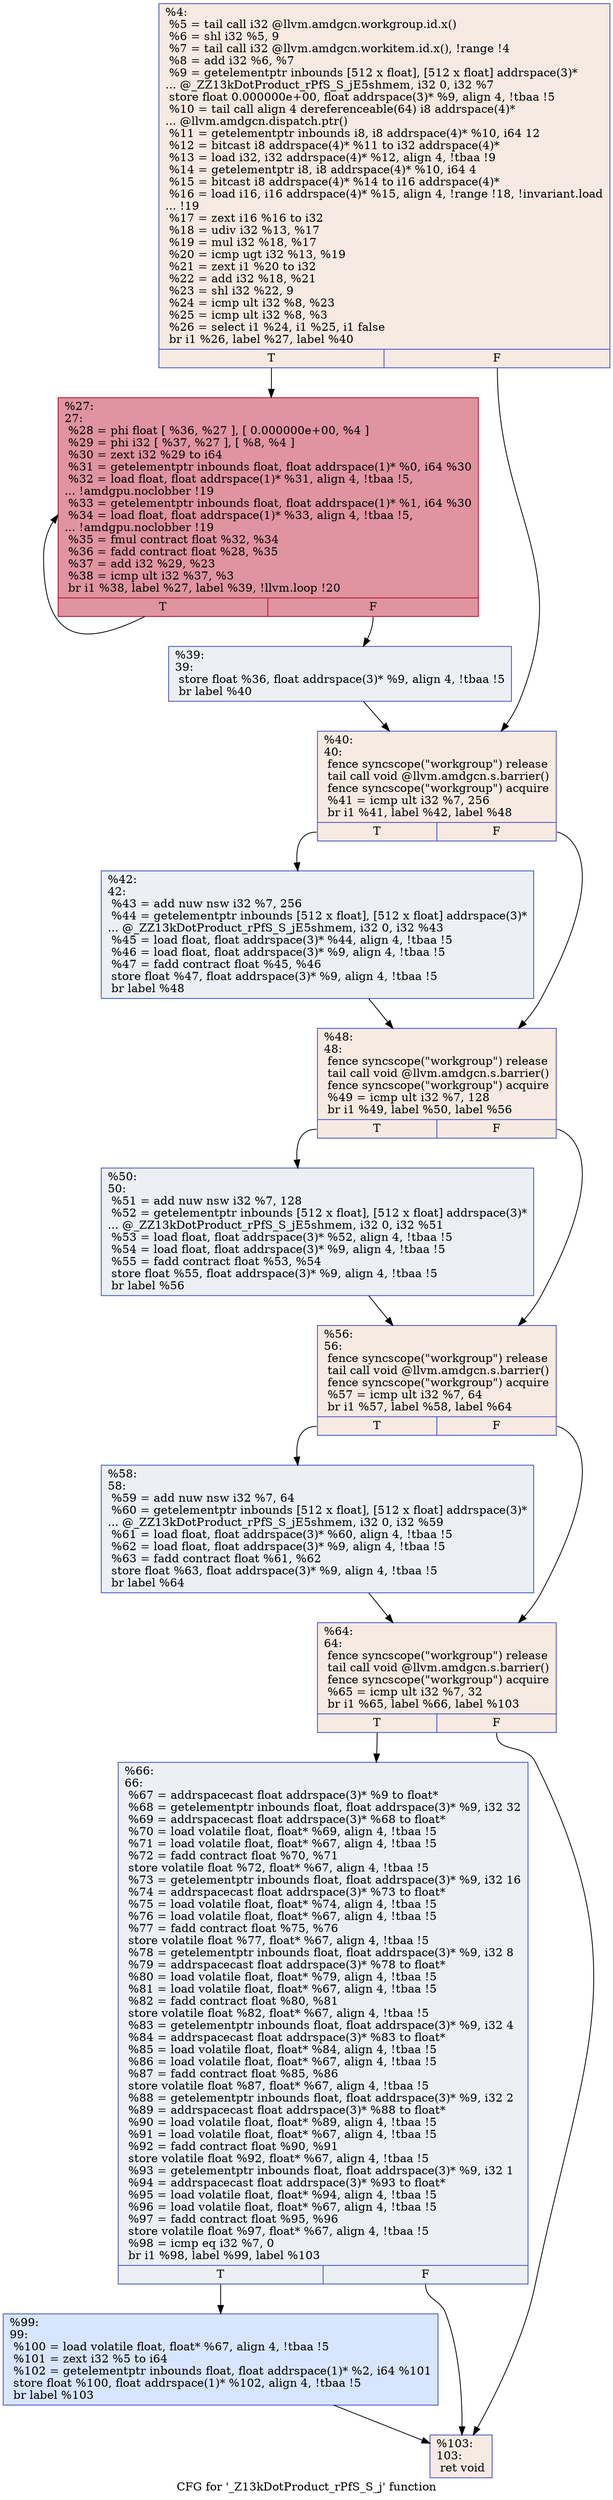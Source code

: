 digraph "CFG for '_Z13kDotProduct_rPfS_S_j' function" {
	label="CFG for '_Z13kDotProduct_rPfS_S_j' function";

	Node0x4e2a5b0 [shape=record,color="#3d50c3ff", style=filled, fillcolor="#eed0c070",label="{%4:\l  %5 = tail call i32 @llvm.amdgcn.workgroup.id.x()\l  %6 = shl i32 %5, 9\l  %7 = tail call i32 @llvm.amdgcn.workitem.id.x(), !range !4\l  %8 = add i32 %6, %7\l  %9 = getelementptr inbounds [512 x float], [512 x float] addrspace(3)*\l... @_ZZ13kDotProduct_rPfS_S_jE5shmem, i32 0, i32 %7\l  store float 0.000000e+00, float addrspace(3)* %9, align 4, !tbaa !5\l  %10 = tail call align 4 dereferenceable(64) i8 addrspace(4)*\l... @llvm.amdgcn.dispatch.ptr()\l  %11 = getelementptr inbounds i8, i8 addrspace(4)* %10, i64 12\l  %12 = bitcast i8 addrspace(4)* %11 to i32 addrspace(4)*\l  %13 = load i32, i32 addrspace(4)* %12, align 4, !tbaa !9\l  %14 = getelementptr i8, i8 addrspace(4)* %10, i64 4\l  %15 = bitcast i8 addrspace(4)* %14 to i16 addrspace(4)*\l  %16 = load i16, i16 addrspace(4)* %15, align 4, !range !18, !invariant.load\l... !19\l  %17 = zext i16 %16 to i32\l  %18 = udiv i32 %13, %17\l  %19 = mul i32 %18, %17\l  %20 = icmp ugt i32 %13, %19\l  %21 = zext i1 %20 to i32\l  %22 = add i32 %18, %21\l  %23 = shl i32 %22, 9\l  %24 = icmp ult i32 %8, %23\l  %25 = icmp ult i32 %8, %3\l  %26 = select i1 %24, i1 %25, i1 false\l  br i1 %26, label %27, label %40\l|{<s0>T|<s1>F}}"];
	Node0x4e2a5b0:s0 -> Node0x4e2da60;
	Node0x4e2a5b0:s1 -> Node0x4e2daf0;
	Node0x4e2da60 [shape=record,color="#b70d28ff", style=filled, fillcolor="#b70d2870",label="{%27:\l27:                                               \l  %28 = phi float [ %36, %27 ], [ 0.000000e+00, %4 ]\l  %29 = phi i32 [ %37, %27 ], [ %8, %4 ]\l  %30 = zext i32 %29 to i64\l  %31 = getelementptr inbounds float, float addrspace(1)* %0, i64 %30\l  %32 = load float, float addrspace(1)* %31, align 4, !tbaa !5,\l... !amdgpu.noclobber !19\l  %33 = getelementptr inbounds float, float addrspace(1)* %1, i64 %30\l  %34 = load float, float addrspace(1)* %33, align 4, !tbaa !5,\l... !amdgpu.noclobber !19\l  %35 = fmul contract float %32, %34\l  %36 = fadd contract float %28, %35\l  %37 = add i32 %29, %23\l  %38 = icmp ult i32 %37, %3\l  br i1 %38, label %27, label %39, !llvm.loop !20\l|{<s0>T|<s1>F}}"];
	Node0x4e2da60:s0 -> Node0x4e2da60;
	Node0x4e2da60:s1 -> Node0x4e2f0d0;
	Node0x4e2f0d0 [shape=record,color="#3d50c3ff", style=filled, fillcolor="#d4dbe670",label="{%39:\l39:                                               \l  store float %36, float addrspace(3)* %9, align 4, !tbaa !5\l  br label %40\l}"];
	Node0x4e2f0d0 -> Node0x4e2daf0;
	Node0x4e2daf0 [shape=record,color="#3d50c3ff", style=filled, fillcolor="#eed0c070",label="{%40:\l40:                                               \l  fence syncscope(\"workgroup\") release\l  tail call void @llvm.amdgcn.s.barrier()\l  fence syncscope(\"workgroup\") acquire\l  %41 = icmp ult i32 %7, 256\l  br i1 %41, label %42, label %48\l|{<s0>T|<s1>F}}"];
	Node0x4e2daf0:s0 -> Node0x4e2f6e0;
	Node0x4e2daf0:s1 -> Node0x4e2f730;
	Node0x4e2f6e0 [shape=record,color="#3d50c3ff", style=filled, fillcolor="#d4dbe670",label="{%42:\l42:                                               \l  %43 = add nuw nsw i32 %7, 256\l  %44 = getelementptr inbounds [512 x float], [512 x float] addrspace(3)*\l... @_ZZ13kDotProduct_rPfS_S_jE5shmem, i32 0, i32 %43\l  %45 = load float, float addrspace(3)* %44, align 4, !tbaa !5\l  %46 = load float, float addrspace(3)* %9, align 4, !tbaa !5\l  %47 = fadd contract float %45, %46\l  store float %47, float addrspace(3)* %9, align 4, !tbaa !5\l  br label %48\l}"];
	Node0x4e2f6e0 -> Node0x4e2f730;
	Node0x4e2f730 [shape=record,color="#3d50c3ff", style=filled, fillcolor="#eed0c070",label="{%48:\l48:                                               \l  fence syncscope(\"workgroup\") release\l  tail call void @llvm.amdgcn.s.barrier()\l  fence syncscope(\"workgroup\") acquire\l  %49 = icmp ult i32 %7, 128\l  br i1 %49, label %50, label %56\l|{<s0>T|<s1>F}}"];
	Node0x4e2f730:s0 -> Node0x4e2fe40;
	Node0x4e2f730:s1 -> Node0x4e2fe90;
	Node0x4e2fe40 [shape=record,color="#3d50c3ff", style=filled, fillcolor="#d4dbe670",label="{%50:\l50:                                               \l  %51 = add nuw nsw i32 %7, 128\l  %52 = getelementptr inbounds [512 x float], [512 x float] addrspace(3)*\l... @_ZZ13kDotProduct_rPfS_S_jE5shmem, i32 0, i32 %51\l  %53 = load float, float addrspace(3)* %52, align 4, !tbaa !5\l  %54 = load float, float addrspace(3)* %9, align 4, !tbaa !5\l  %55 = fadd contract float %53, %54\l  store float %55, float addrspace(3)* %9, align 4, !tbaa !5\l  br label %56\l}"];
	Node0x4e2fe40 -> Node0x4e2fe90;
	Node0x4e2fe90 [shape=record,color="#3d50c3ff", style=filled, fillcolor="#eed0c070",label="{%56:\l56:                                               \l  fence syncscope(\"workgroup\") release\l  tail call void @llvm.amdgcn.s.barrier()\l  fence syncscope(\"workgroup\") acquire\l  %57 = icmp ult i32 %7, 64\l  br i1 %57, label %58, label %64\l|{<s0>T|<s1>F}}"];
	Node0x4e2fe90:s0 -> Node0x4e30580;
	Node0x4e2fe90:s1 -> Node0x4e305d0;
	Node0x4e30580 [shape=record,color="#3d50c3ff", style=filled, fillcolor="#d4dbe670",label="{%58:\l58:                                               \l  %59 = add nuw nsw i32 %7, 64\l  %60 = getelementptr inbounds [512 x float], [512 x float] addrspace(3)*\l... @_ZZ13kDotProduct_rPfS_S_jE5shmem, i32 0, i32 %59\l  %61 = load float, float addrspace(3)* %60, align 4, !tbaa !5\l  %62 = load float, float addrspace(3)* %9, align 4, !tbaa !5\l  %63 = fadd contract float %61, %62\l  store float %63, float addrspace(3)* %9, align 4, !tbaa !5\l  br label %64\l}"];
	Node0x4e30580 -> Node0x4e305d0;
	Node0x4e305d0 [shape=record,color="#3d50c3ff", style=filled, fillcolor="#eed0c070",label="{%64:\l64:                                               \l  fence syncscope(\"workgroup\") release\l  tail call void @llvm.amdgcn.s.barrier()\l  fence syncscope(\"workgroup\") acquire\l  %65 = icmp ult i32 %7, 32\l  br i1 %65, label %66, label %103\l|{<s0>T|<s1>F}}"];
	Node0x4e305d0:s0 -> Node0x4e2edc0;
	Node0x4e305d0:s1 -> Node0x4e30f20;
	Node0x4e2edc0 [shape=record,color="#3d50c3ff", style=filled, fillcolor="#d4dbe670",label="{%66:\l66:                                               \l  %67 = addrspacecast float addrspace(3)* %9 to float*\l  %68 = getelementptr inbounds float, float addrspace(3)* %9, i32 32\l  %69 = addrspacecast float addrspace(3)* %68 to float*\l  %70 = load volatile float, float* %69, align 4, !tbaa !5\l  %71 = load volatile float, float* %67, align 4, !tbaa !5\l  %72 = fadd contract float %70, %71\l  store volatile float %72, float* %67, align 4, !tbaa !5\l  %73 = getelementptr inbounds float, float addrspace(3)* %9, i32 16\l  %74 = addrspacecast float addrspace(3)* %73 to float*\l  %75 = load volatile float, float* %74, align 4, !tbaa !5\l  %76 = load volatile float, float* %67, align 4, !tbaa !5\l  %77 = fadd contract float %75, %76\l  store volatile float %77, float* %67, align 4, !tbaa !5\l  %78 = getelementptr inbounds float, float addrspace(3)* %9, i32 8\l  %79 = addrspacecast float addrspace(3)* %78 to float*\l  %80 = load volatile float, float* %79, align 4, !tbaa !5\l  %81 = load volatile float, float* %67, align 4, !tbaa !5\l  %82 = fadd contract float %80, %81\l  store volatile float %82, float* %67, align 4, !tbaa !5\l  %83 = getelementptr inbounds float, float addrspace(3)* %9, i32 4\l  %84 = addrspacecast float addrspace(3)* %83 to float*\l  %85 = load volatile float, float* %84, align 4, !tbaa !5\l  %86 = load volatile float, float* %67, align 4, !tbaa !5\l  %87 = fadd contract float %85, %86\l  store volatile float %87, float* %67, align 4, !tbaa !5\l  %88 = getelementptr inbounds float, float addrspace(3)* %9, i32 2\l  %89 = addrspacecast float addrspace(3)* %88 to float*\l  %90 = load volatile float, float* %89, align 4, !tbaa !5\l  %91 = load volatile float, float* %67, align 4, !tbaa !5\l  %92 = fadd contract float %90, %91\l  store volatile float %92, float* %67, align 4, !tbaa !5\l  %93 = getelementptr inbounds float, float addrspace(3)* %9, i32 1\l  %94 = addrspacecast float addrspace(3)* %93 to float*\l  %95 = load volatile float, float* %94, align 4, !tbaa !5\l  %96 = load volatile float, float* %67, align 4, !tbaa !5\l  %97 = fadd contract float %95, %96\l  store volatile float %97, float* %67, align 4, !tbaa !5\l  %98 = icmp eq i32 %7, 0\l  br i1 %98, label %99, label %103\l|{<s0>T|<s1>F}}"];
	Node0x4e2edc0:s0 -> Node0x4e324a0;
	Node0x4e2edc0:s1 -> Node0x4e30f20;
	Node0x4e324a0 [shape=record,color="#3d50c3ff", style=filled, fillcolor="#a7c5fe70",label="{%99:\l99:                                               \l  %100 = load volatile float, float* %67, align 4, !tbaa !5\l  %101 = zext i32 %5 to i64\l  %102 = getelementptr inbounds float, float addrspace(1)* %2, i64 %101\l  store float %100, float addrspace(1)* %102, align 4, !tbaa !5\l  br label %103\l}"];
	Node0x4e324a0 -> Node0x4e30f20;
	Node0x4e30f20 [shape=record,color="#3d50c3ff", style=filled, fillcolor="#eed0c070",label="{%103:\l103:                                              \l  ret void\l}"];
}
